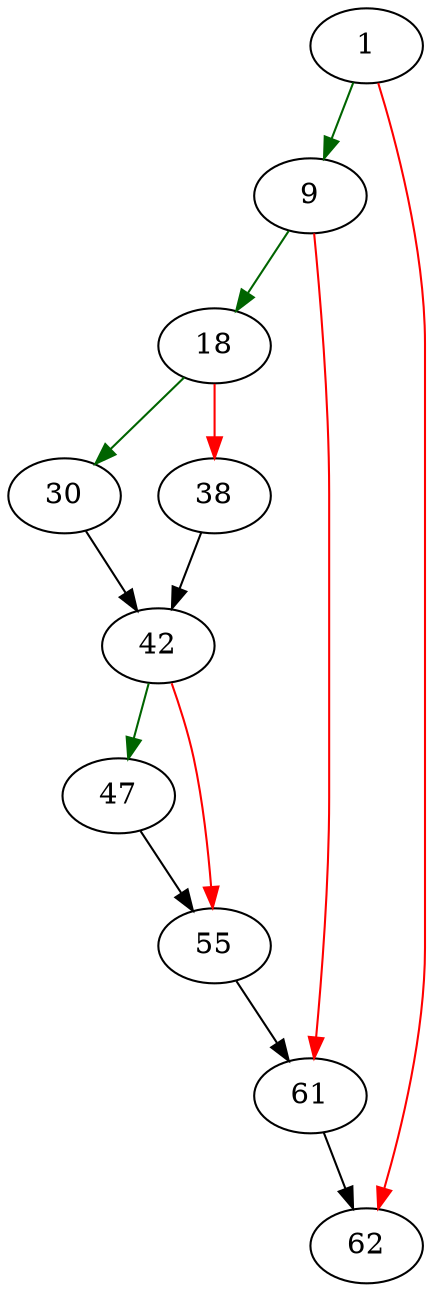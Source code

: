 strict digraph "releaseInodeInfo" {
	// Node definitions.
	1 [entry=true];
	9;
	62;
	18;
	61;
	30;
	38;
	42;
	47;
	55;

	// Edge definitions.
	1 -> 9 [
		color=darkgreen
		cond=true
	];
	1 -> 62 [
		color=red
		cond=false
	];
	9 -> 18 [
		color=darkgreen
		cond=true
	];
	9 -> 61 [
		color=red
		cond=false
	];
	18 -> 30 [
		color=darkgreen
		cond=true
	];
	18 -> 38 [
		color=red
		cond=false
	];
	61 -> 62;
	30 -> 42;
	38 -> 42;
	42 -> 47 [
		color=darkgreen
		cond=true
	];
	42 -> 55 [
		color=red
		cond=false
	];
	47 -> 55;
	55 -> 61;
}